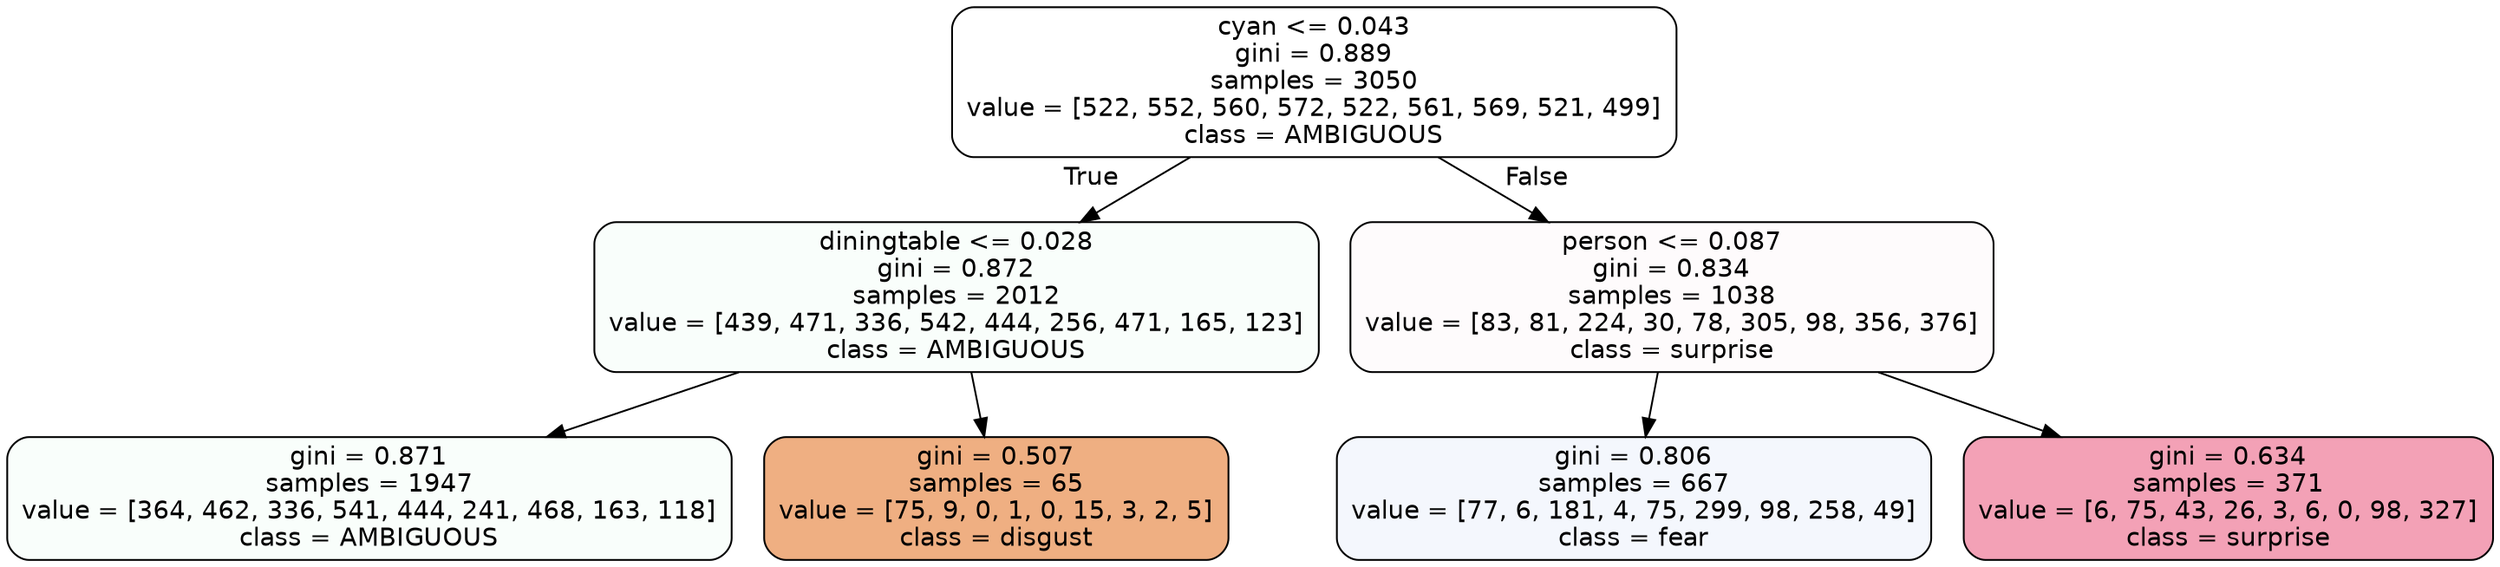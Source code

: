 digraph Tree {
node [shape=box, style="filled, rounded", color="black", fontname=helvetica] ;
edge [fontname=helvetica] ;
0 [label="cyan <= 0.043\ngini = 0.889\nsamples = 3050\nvalue = [522, 552, 560, 572, 522, 561, 569, 521, 499]\nclass = AMBIGUOUS", fillcolor="#39e58100"] ;
1 [label="diningtable <= 0.028\ngini = 0.872\nsamples = 2012\nvalue = [439, 471, 336, 542, 444, 256, 471, 165, 123]\nclass = AMBIGUOUS", fillcolor="#39e58107"] ;
0 -> 1 [labeldistance=2.5, labelangle=45, headlabel="True"] ;
2 [label="gini = 0.871\nsamples = 1947\nvalue = [364, 462, 336, 541, 444, 241, 468, 163, 118]\nclass = AMBIGUOUS", fillcolor="#39e58107"] ;
1 -> 2 ;
3 [label="gini = 0.507\nsamples = 65\nvalue = [75, 9, 0, 1, 0, 15, 3, 2, 5]\nclass = disgust", fillcolor="#e58139a1"] ;
1 -> 3 ;
4 [label="person <= 0.087\ngini = 0.834\nsamples = 1038\nvalue = [83, 81, 224, 30, 78, 305, 98, 356, 376]\nclass = surprise", fillcolor="#e5396404"] ;
0 -> 4 [labeldistance=2.5, labelangle=-45, headlabel="False"] ;
5 [label="gini = 0.806\nsamples = 667\nvalue = [77, 6, 181, 4, 75, 299, 98, 258, 49]\nclass = fear", fillcolor="#3964e50d"] ;
4 -> 5 ;
6 [label="gini = 0.634\nsamples = 371\nvalue = [6, 75, 43, 26, 3, 6, 0, 98, 327]\nclass = surprise", fillcolor="#e5396478"] ;
4 -> 6 ;
}